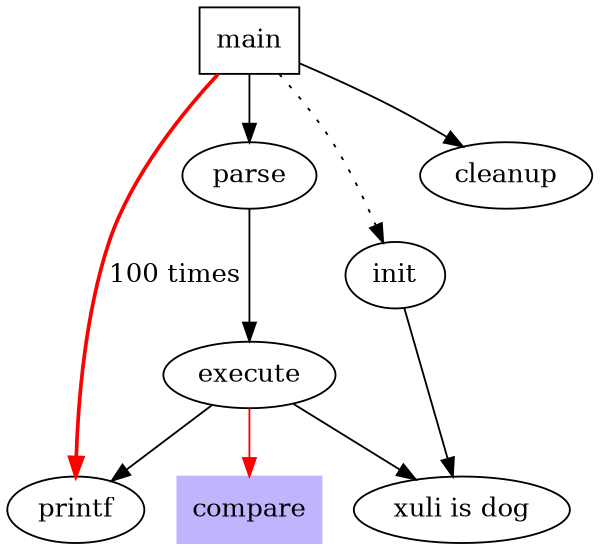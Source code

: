 digraph G {
	size = "4,4"
	main[shape=box];				// shap 形状
	
	main->parse[weight=40];			// 实际没效果
	parse->execute;
	main->init[style=dotted];		// style 线形
	main->cleanup;
	
	execute->{make_string; printf};
	init->make_string;
	make_string[label="xuli is dog"];	// node本身 改变label
	
	edge[color=red];
	main->printf[style=bold, label="100 times"];	//连接线
	
	node[shape=box, style=filled, color=".7 .3 1.0"];
	execute->compare;
}